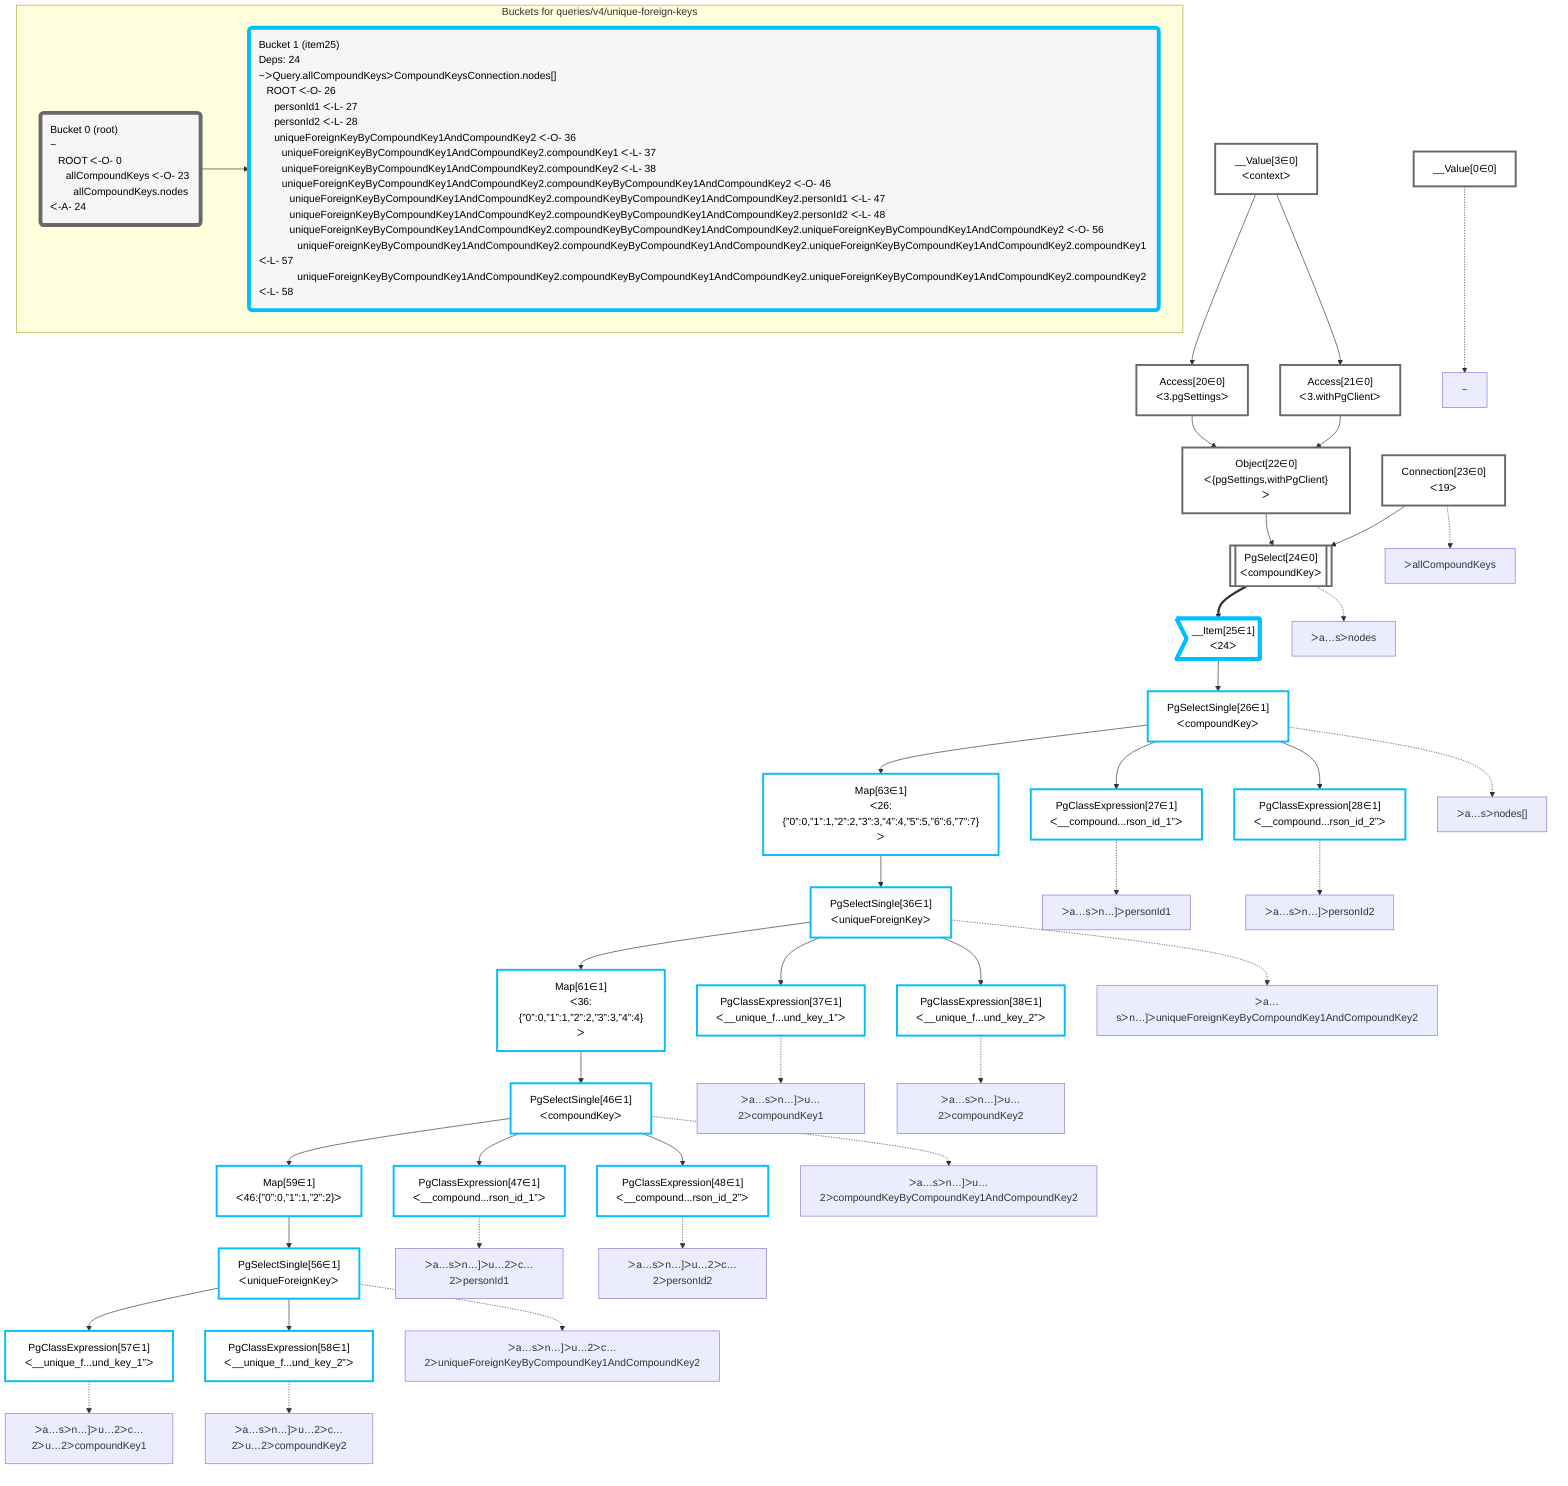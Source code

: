 graph TD
    classDef path fill:#eee,stroke:#000,color:#000
    classDef plan fill:#fff,stroke-width:3px,color:#000
    classDef itemplan fill:#fff,stroke-width:6px,color:#000
    classDef sideeffectplan fill:#f00,stroke-width:6px,color:#000
    classDef bucket fill:#f6f6f6,color:#000,stroke-width:6px,text-align:left


    %% define plans
    __Value0["__Value[0∈0]"]:::plan
    __Value3["__Value[3∈0]<br />ᐸcontextᐳ"]:::plan
    Access20["Access[20∈0]<br />ᐸ3.pgSettingsᐳ"]:::plan
    Access21["Access[21∈0]<br />ᐸ3.withPgClientᐳ"]:::plan
    Object22["Object[22∈0]<br />ᐸ{pgSettings,withPgClient}ᐳ"]:::plan
    Connection23["Connection[23∈0]<br />ᐸ19ᐳ"]:::plan
    PgSelect24[["PgSelect[24∈0]<br />ᐸcompoundKeyᐳ"]]:::plan
    __Item25>"__Item[25∈1]<br />ᐸ24ᐳ"]:::itemplan
    PgSelectSingle26["PgSelectSingle[26∈1]<br />ᐸcompoundKeyᐳ"]:::plan
    PgClassExpression27["PgClassExpression[27∈1]<br />ᐸ__compound...rson_id_1”ᐳ"]:::plan
    PgClassExpression28["PgClassExpression[28∈1]<br />ᐸ__compound...rson_id_2”ᐳ"]:::plan
    Map63["Map[63∈1]<br />ᐸ26:{”0”:0,”1”:1,”2”:2,”3”:3,”4”:4,”5”:5,”6”:6,”7”:7}ᐳ"]:::plan
    PgSelectSingle36["PgSelectSingle[36∈1]<br />ᐸuniqueForeignKeyᐳ"]:::plan
    PgClassExpression37["PgClassExpression[37∈1]<br />ᐸ__unique_f...und_key_1”ᐳ"]:::plan
    PgClassExpression38["PgClassExpression[38∈1]<br />ᐸ__unique_f...und_key_2”ᐳ"]:::plan
    Map61["Map[61∈1]<br />ᐸ36:{”0”:0,”1”:1,”2”:2,”3”:3,”4”:4}ᐳ"]:::plan
    PgSelectSingle46["PgSelectSingle[46∈1]<br />ᐸcompoundKeyᐳ"]:::plan
    PgClassExpression47["PgClassExpression[47∈1]<br />ᐸ__compound...rson_id_1”ᐳ"]:::plan
    PgClassExpression48["PgClassExpression[48∈1]<br />ᐸ__compound...rson_id_2”ᐳ"]:::plan
    Map59["Map[59∈1]<br />ᐸ46:{”0”:0,”1”:1,”2”:2}ᐳ"]:::plan
    PgSelectSingle56["PgSelectSingle[56∈1]<br />ᐸuniqueForeignKeyᐳ"]:::plan
    PgClassExpression57["PgClassExpression[57∈1]<br />ᐸ__unique_f...und_key_1”ᐳ"]:::plan
    PgClassExpression58["PgClassExpression[58∈1]<br />ᐸ__unique_f...und_key_2”ᐳ"]:::plan

    %% plan dependencies
    __Value3 --> Access20
    __Value3 --> Access21
    Access20 & Access21 --> Object22
    Object22 & Connection23 --> PgSelect24
    PgSelect24 ==> __Item25
    __Item25 --> PgSelectSingle26
    PgSelectSingle26 --> PgClassExpression27
    PgSelectSingle26 --> PgClassExpression28
    PgSelectSingle26 --> Map63
    Map63 --> PgSelectSingle36
    PgSelectSingle36 --> PgClassExpression37
    PgSelectSingle36 --> PgClassExpression38
    PgSelectSingle36 --> Map61
    Map61 --> PgSelectSingle46
    PgSelectSingle46 --> PgClassExpression47
    PgSelectSingle46 --> PgClassExpression48
    PgSelectSingle46 --> Map59
    Map59 --> PgSelectSingle56
    PgSelectSingle56 --> PgClassExpression57
    PgSelectSingle56 --> PgClassExpression58

    %% plan-to-path relationships
    P0["~"]
    __Value0 -.-> P0
    P23["ᐳallCompoundKeys"]
    Connection23 -.-> P23
    P24["ᐳa…sᐳnodes"]
    PgSelect24 -.-> P24
    P26["ᐳa…sᐳnodes[]"]
    PgSelectSingle26 -.-> P26
    P27["ᐳa…sᐳn…]ᐳpersonId1"]
    PgClassExpression27 -.-> P27
    P28["ᐳa…sᐳn…]ᐳpersonId2"]
    PgClassExpression28 -.-> P28
    P36["ᐳa…sᐳn…]ᐳuniqueForeignKeyByCompoundKey1AndCompoundKey2"]
    PgSelectSingle36 -.-> P36
    P37["ᐳa…sᐳn…]ᐳu…2ᐳcompoundKey1"]
    PgClassExpression37 -.-> P37
    P38["ᐳa…sᐳn…]ᐳu…2ᐳcompoundKey2"]
    PgClassExpression38 -.-> P38
    P46["ᐳa…sᐳn…]ᐳu…2ᐳcompoundKeyByCompoundKey1AndCompoundKey2"]
    PgSelectSingle46 -.-> P46
    P47["ᐳa…sᐳn…]ᐳu…2ᐳc…2ᐳpersonId1"]
    PgClassExpression47 -.-> P47
    P48["ᐳa…sᐳn…]ᐳu…2ᐳc…2ᐳpersonId2"]
    PgClassExpression48 -.-> P48
    P56["ᐳa…sᐳn…]ᐳu…2ᐳc…2ᐳuniqueForeignKeyByCompoundKey1AndCompoundKey2"]
    PgSelectSingle56 -.-> P56
    P57["ᐳa…sᐳn…]ᐳu…2ᐳc…2ᐳu…2ᐳcompoundKey1"]
    PgClassExpression57 -.-> P57
    P58["ᐳa…sᐳn…]ᐳu…2ᐳc…2ᐳu…2ᐳcompoundKey2"]
    PgClassExpression58 -.-> P58

    subgraph "Buckets for queries/v4/unique-foreign-keys"
    Bucket0("Bucket 0 (root)<br />~<br />⠀ROOT ᐸ-O- 0<br />⠀⠀allCompoundKeys ᐸ-O- 23<br />⠀⠀⠀allCompoundKeys.nodes ᐸ-A- 24"):::bucket
    classDef bucket0 stroke:#696969
    class Bucket0,__Value0,__Value3,Access20,Access21,Object22,Connection23,PgSelect24 bucket0
    Bucket1("Bucket 1 (item25)<br />Deps: 24<br />~ᐳQuery.allCompoundKeysᐳCompoundKeysConnection.nodes[]<br />⠀ROOT ᐸ-O- 26<br />⠀⠀personId1 ᐸ-L- 27<br />⠀⠀personId2 ᐸ-L- 28<br />⠀⠀uniqueForeignKeyByCompoundKey1AndCompoundKey2 ᐸ-O- 36<br />⠀⠀⠀uniqueForeignKeyByCompoundKey1AndCompoundKey2.compoundKey1 ᐸ-L- 37<br />⠀⠀⠀uniqueForeignKeyByCompoundKey1AndCompoundKey2.compoundKey2 ᐸ-L- 38<br />⠀⠀⠀uniqueForeignKeyByCompoundKey1AndCompoundKey2.compoundKeyByCompoundKey1AndCompoundKey2 ᐸ-O- 46<br />⠀⠀⠀⠀uniqueForeignKeyByCompoundKey1AndCompoundKey2.compoundKeyByCompoundKey1AndCompoundKey2.personId1 ᐸ-L- 47<br />⠀⠀⠀⠀uniqueForeignKeyByCompoundKey1AndCompoundKey2.compoundKeyByCompoundKey1AndCompoundKey2.personId2 ᐸ-L- 48<br />⠀⠀⠀⠀uniqueForeignKeyByCompoundKey1AndCompoundKey2.compoundKeyByCompoundKey1AndCompoundKey2.uniqueForeignKeyByCompoundKey1AndCompoundKey2 ᐸ-O- 56<br />⠀⠀⠀⠀⠀uniqueForeignKeyByCompoundKey1AndCompoundKey2.compoundKeyByCompoundKey1AndCompoundKey2.uniqueForeignKeyByCompoundKey1AndCompoundKey2.compoundKey1 ᐸ-L- 57<br />⠀⠀⠀⠀⠀uniqueForeignKeyByCompoundKey1AndCompoundKey2.compoundKeyByCompoundKey1AndCompoundKey2.uniqueForeignKeyByCompoundKey1AndCompoundKey2.compoundKey2 ᐸ-L- 58"):::bucket
    classDef bucket1 stroke:#00bfff
    class Bucket1,__Item25,PgSelectSingle26,PgClassExpression27,PgClassExpression28,PgSelectSingle36,PgClassExpression37,PgClassExpression38,PgSelectSingle46,PgClassExpression47,PgClassExpression48,PgSelectSingle56,PgClassExpression57,PgClassExpression58,Map59,Map61,Map63 bucket1
    Bucket0 --> Bucket1
    end